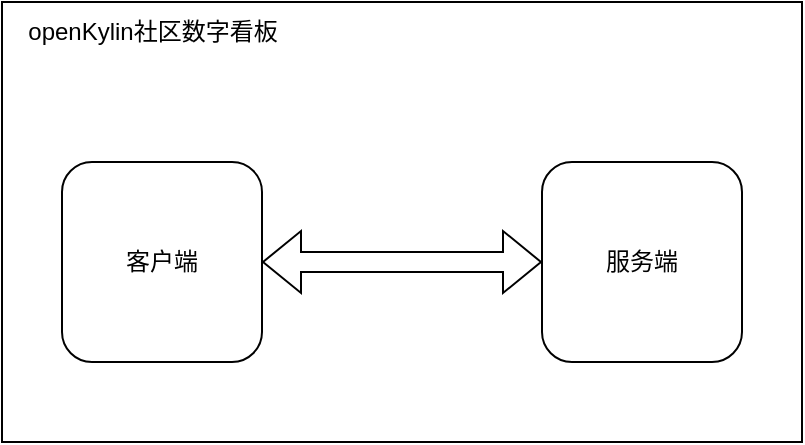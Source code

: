 <mxfile version="20.5.1" type="github">
  <diagram id="bPO95z2WauhucXcrKmFd" name="第 1 页">
    <mxGraphModel dx="1422" dy="748" grid="1" gridSize="10" guides="1" tooltips="1" connect="1" arrows="1" fold="1" page="1" pageScale="1" pageWidth="827" pageHeight="1169" math="0" shadow="0">
      <root>
        <mxCell id="0" />
        <mxCell id="1" parent="0" />
        <mxCell id="5_0hgNwbg5_PsrPMn2TT-4" value="" style="rounded=0;whiteSpace=wrap;html=1;" vertex="1" parent="1">
          <mxGeometry x="130" y="180" width="400" height="220" as="geometry" />
        </mxCell>
        <mxCell id="5_0hgNwbg5_PsrPMn2TT-3" style="edgeStyle=orthogonalEdgeStyle;rounded=0;orthogonalLoop=1;jettySize=auto;html=1;exitX=1;exitY=0.5;exitDx=0;exitDy=0;entryX=0;entryY=0.5;entryDx=0;entryDy=0;shape=flexArrow;startArrow=block;" edge="1" parent="1" source="5_0hgNwbg5_PsrPMn2TT-1" target="5_0hgNwbg5_PsrPMn2TT-2">
          <mxGeometry relative="1" as="geometry" />
        </mxCell>
        <mxCell id="5_0hgNwbg5_PsrPMn2TT-1" value="客户端" style="rounded=1;whiteSpace=wrap;html=1;" vertex="1" parent="1">
          <mxGeometry x="160" y="260" width="100" height="100" as="geometry" />
        </mxCell>
        <mxCell id="5_0hgNwbg5_PsrPMn2TT-2" value="服务端" style="rounded=1;whiteSpace=wrap;html=1;" vertex="1" parent="1">
          <mxGeometry x="400" y="260" width="100" height="100" as="geometry" />
        </mxCell>
        <mxCell id="5_0hgNwbg5_PsrPMn2TT-5" value="openKylin社区数字看板" style="text;html=1;align=center;verticalAlign=middle;resizable=0;points=[];autosize=1;strokeColor=none;fillColor=none;" vertex="1" parent="1">
          <mxGeometry x="130" y="180" width="150" height="30" as="geometry" />
        </mxCell>
      </root>
    </mxGraphModel>
  </diagram>
</mxfile>
